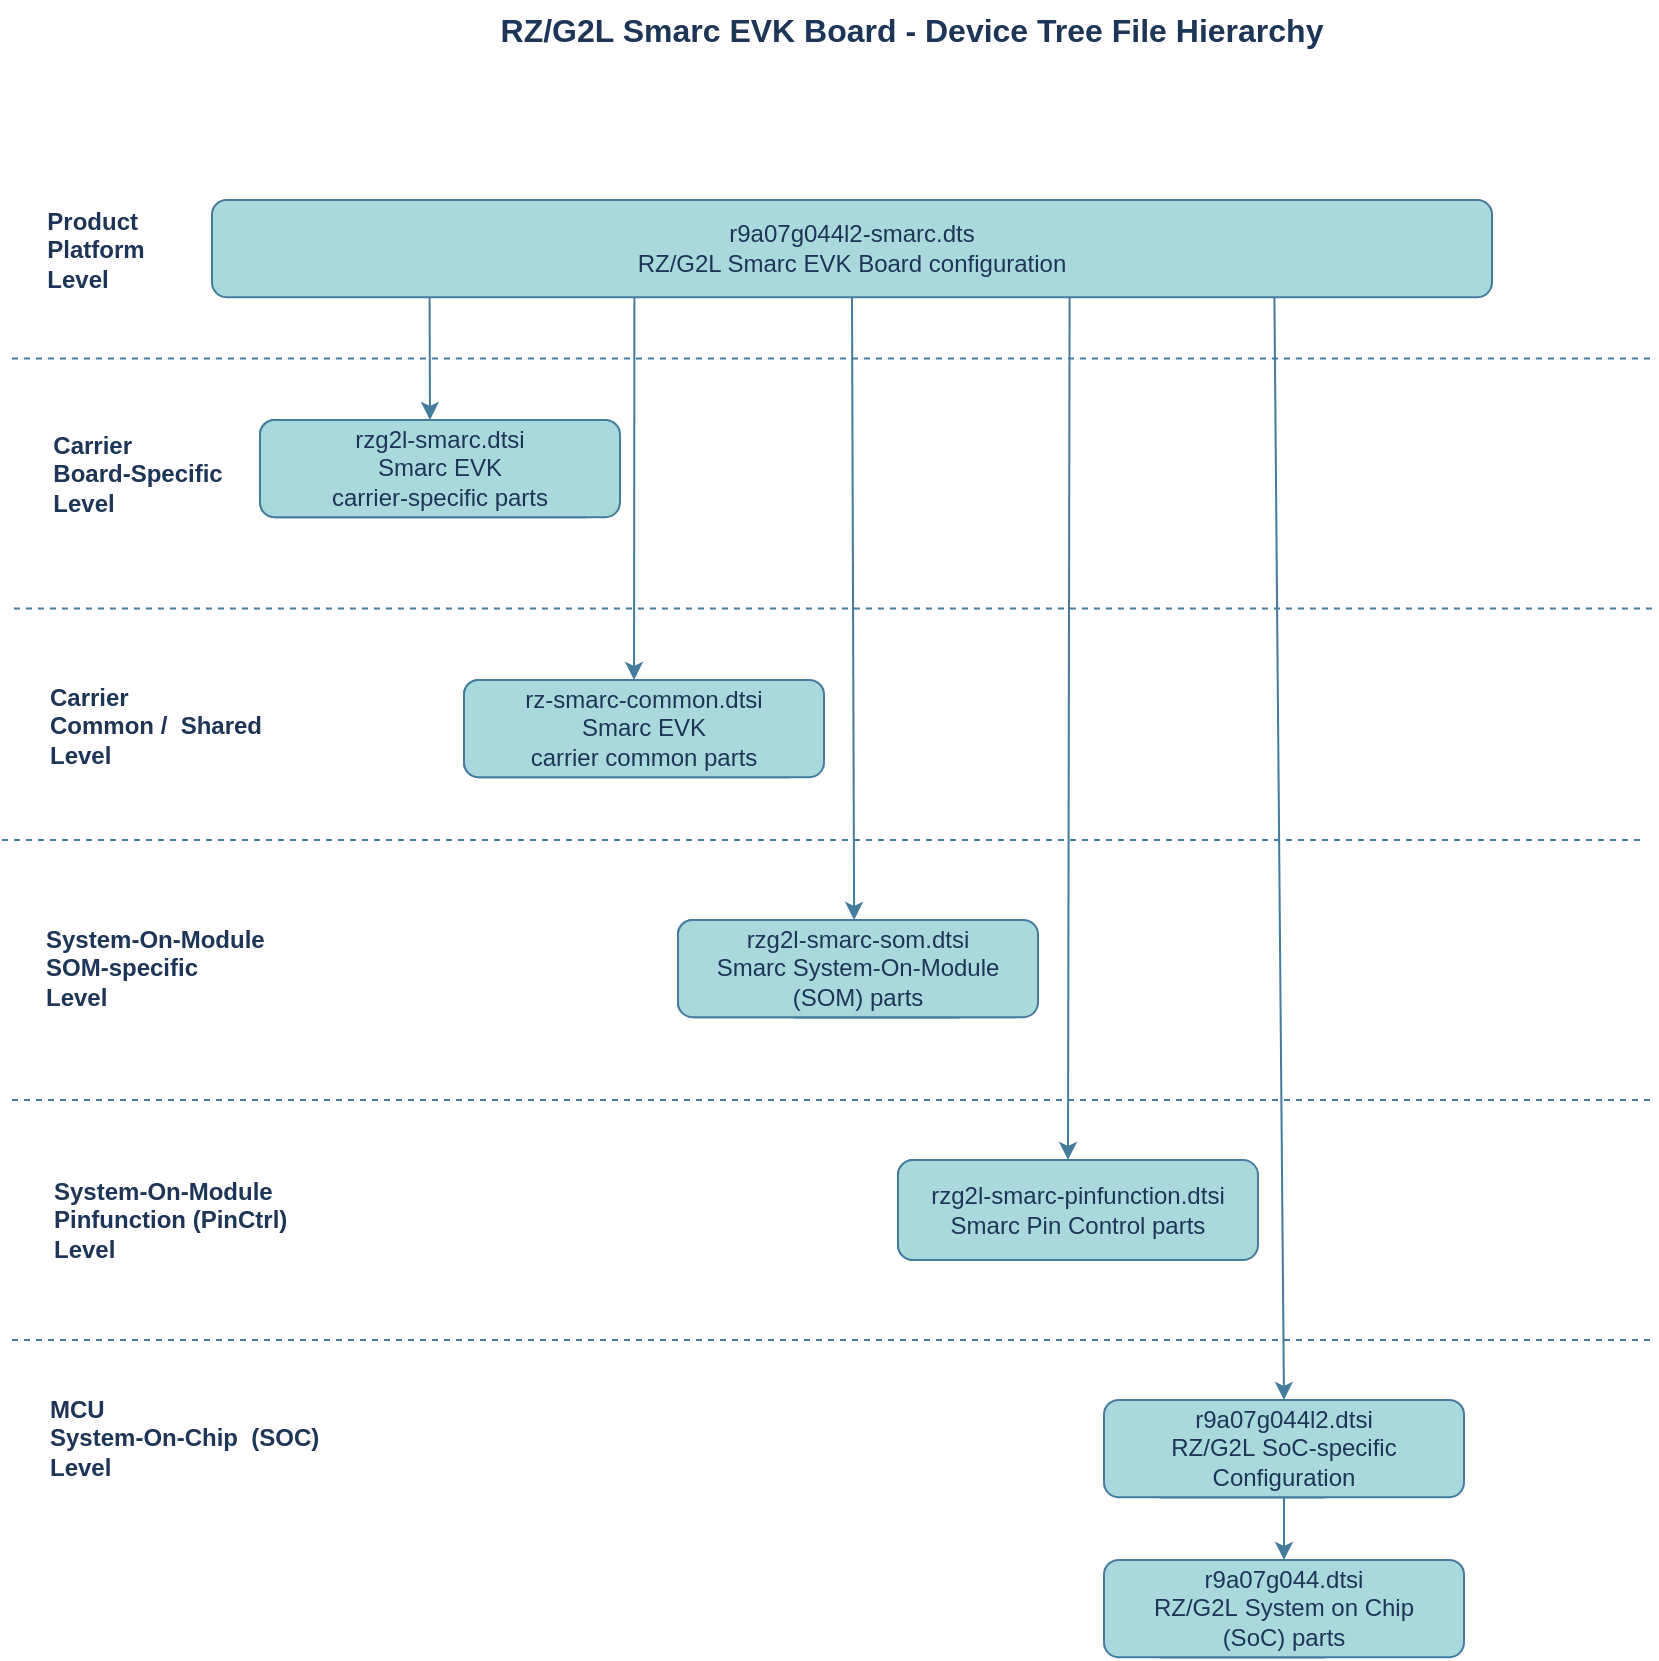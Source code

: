 <mxfile version="20.8.16" type="device"><diagram name="Page-1" id="b5b7bab2-c9e2-2cf4-8b2a-24fd1a2a6d21"><mxGraphModel dx="1418" dy="820" grid="1" gridSize="10" guides="1" tooltips="1" connect="1" arrows="1" fold="1" page="1" pageScale="1" pageWidth="850" pageHeight="1100" background="none" math="0" shadow="0"><root><mxCell id="0"/><mxCell id="1" parent="0"/><mxCell id="LKlJFI66Wuzhx_qRvwX_-3" value="" style="endArrow=none;dashed=1;html=1;rounded=0;labelBackgroundColor=none;strokeColor=#457B9D;fontColor=default;" parent="1" edge="1"><mxGeometry width="50" height="50" relative="1" as="geometry"><mxPoint x="20" y="239.23" as="sourcePoint"/><mxPoint x="840" y="239.23" as="targetPoint"/></mxGeometry></mxCell><mxCell id="LKlJFI66Wuzhx_qRvwX_-6" value="r9a07g044l2-smarc.dts&lt;br&gt;RZ/G2L Smarc EVK Board configuration" style="rounded=1;whiteSpace=wrap;html=1;points=[[0,0,0,0,0],[0,0.25,0,0,0],[0,0.49,0,0,0],[0,0.74,0,0,0],[0,1,0,0,0],[0.17,1,0,0,0],[0.25,0,0,0,0],[0.25,1,0,0,0],[0.33,1,0,0,0],[0.5,0,0,0,0],[0.5,1,0,0,0],[0.67,1,0,0,0],[0.75,0,0,0,0],[0.75,1,0,0,0],[0.83,1,0,0,0],[1,0,0,0,0],[1,0.25,0,0,0],[1,0.49,0,0,0],[1,0.74,0,0,0],[1,1,0,0,0]];labelBackgroundColor=none;fillColor=#A8DADC;strokeColor=#457B9D;fontColor=#1D3557;" parent="1" vertex="1"><mxGeometry x="120" y="160" width="640" height="48.58" as="geometry"/></mxCell><mxCell id="LKlJFI66Wuzhx_qRvwX_-8" value="rzG2L-smarc.dtsi&lt;br&gt;Smarc EVK &lt;br&gt;carrier-specific parts" style="rounded=1;whiteSpace=wrap;html=1;labelBackgroundColor=none;fillColor=#A8DADC;strokeColor=#457B9D;fontColor=#1D3557;" parent="1" vertex="1"><mxGeometry x="143.996" y="270" width="170" height="48.583" as="geometry"/></mxCell><mxCell id="LKlJFI66Wuzhx_qRvwX_-12" value="" style="endArrow=none;dashed=1;html=1;rounded=0;labelBackgroundColor=none;strokeColor=#457B9D;fontColor=default;" parent="1" edge="1"><mxGeometry width="50" height="50" relative="1" as="geometry"><mxPoint x="21" y="364.23" as="sourcePoint"/><mxPoint x="841" y="364.23" as="targetPoint"/></mxGeometry></mxCell><mxCell id="LKlJFI66Wuzhx_qRvwX_-13" value="rz-smarc-common.dtsi&lt;br&gt;Smarc EVK &lt;br&gt;carrier common parts" style="rounded=1;whiteSpace=wrap;html=1;labelBackgroundColor=none;fillColor=#A8DADC;strokeColor=#457B9D;fontColor=#1D3557;" parent="1" vertex="1"><mxGeometry x="246" y="400" width="170" height="48.58" as="geometry"/></mxCell><mxCell id="LKlJFI66Wuzhx_qRvwX_-14" value="" style="endArrow=none;dashed=1;html=1;rounded=0;labelBackgroundColor=none;strokeColor=#457B9D;fontColor=default;" parent="1" edge="1"><mxGeometry width="50" height="50" relative="1" as="geometry"><mxPoint x="15" y="480.0" as="sourcePoint"/><mxPoint x="835" y="480.0" as="targetPoint"/></mxGeometry></mxCell><mxCell id="LKlJFI66Wuzhx_qRvwX_-15" value="" style="rounded=1;whiteSpace=wrap;html=1;labelBackgroundColor=none;fillColor=#A8DADC;strokeColor=#457B9D;fontColor=#1D3557;" parent="1" vertex="1"><mxGeometry x="404.116" y="520" width="96.471" height="48.583" as="geometry"/></mxCell><mxCell id="LKlJFI66Wuzhx_qRvwX_-16" value="" style="rounded=1;whiteSpace=wrap;html=1;labelBackgroundColor=none;fillColor=#A8DADC;strokeColor=#457B9D;fontColor=#1D3557;" parent="1" vertex="1"><mxGeometry x="586.996" y="760" width="96.471" height="48.583" as="geometry"/></mxCell><mxCell id="LKlJFI66Wuzhx_qRvwX_-17" value="" style="rounded=1;whiteSpace=wrap;html=1;labelBackgroundColor=none;fillColor=#A8DADC;strokeColor=#457B9D;fontColor=#1D3557;" parent="1" vertex="1"><mxGeometry x="498" y="640" width="96.47" height="50" as="geometry"/></mxCell><mxCell id="LKlJFI66Wuzhx_qRvwX_-18" value="" style="rounded=1;whiteSpace=wrap;html=1;labelBackgroundColor=none;fillColor=#A8DADC;strokeColor=#457B9D;fontColor=#1D3557;" parent="1" vertex="1"><mxGeometry x="586.996" y="840" width="96.471" height="48.583" as="geometry"/></mxCell><mxCell id="LKlJFI66Wuzhx_qRvwX_-19" value="" style="endArrow=none;dashed=1;html=1;rounded=0;labelBackgroundColor=none;strokeColor=#457B9D;fontColor=default;" parent="1" edge="1"><mxGeometry width="50" height="50" relative="1" as="geometry"><mxPoint x="20" y="610.0" as="sourcePoint"/><mxPoint x="840" y="610.0" as="targetPoint"/></mxGeometry></mxCell><mxCell id="LKlJFI66Wuzhx_qRvwX_-20" value="" style="endArrow=none;dashed=1;html=1;rounded=0;labelBackgroundColor=none;strokeColor=#457B9D;fontColor=default;" parent="1" edge="1"><mxGeometry width="50" height="50" relative="1" as="geometry"><mxPoint x="20" y="730.0" as="sourcePoint"/><mxPoint x="840" y="730.0" as="targetPoint"/></mxGeometry></mxCell><mxCell id="LKlJFI66Wuzhx_qRvwX_-23" value="" style="endArrow=classic;html=1;rounded=0;exitX=0.17;exitY=1;exitDx=0;exitDy=0;exitPerimeter=0;labelBackgroundColor=none;strokeColor=#457B9D;fontColor=default;entryX=0.5;entryY=0;entryDx=0;entryDy=0;" parent="1" source="LKlJFI66Wuzhx_qRvwX_-6" target="LKlJFI66Wuzhx_qRvwX_-8" edge="1"><mxGeometry width="50" height="50" relative="1" as="geometry"><mxPoint x="220" y="220" as="sourcePoint"/><mxPoint x="280" y="180" as="targetPoint"/></mxGeometry></mxCell><mxCell id="LKlJFI66Wuzhx_qRvwX_-24" value="" style="endArrow=classic;html=1;rounded=0;exitX=0.33;exitY=1;exitDx=0;exitDy=0;exitPerimeter=0;labelBackgroundColor=none;strokeColor=#457B9D;fontColor=default;" parent="1" source="LKlJFI66Wuzhx_qRvwX_-6" target="LKlJFI66Wuzhx_qRvwX_-13" edge="1"><mxGeometry width="50" height="50" relative="1" as="geometry"><mxPoint x="351.029" y="208.581" as="sourcePoint"/><mxPoint x="345.431" y="288.6" as="targetPoint"/></mxGeometry></mxCell><mxCell id="LKlJFI66Wuzhx_qRvwX_-25" value="" style="endArrow=classic;html=1;rounded=0;entryX=0.5;entryY=0;entryDx=0;entryDy=0;exitX=0.5;exitY=1;exitDx=0;exitDy=0;exitPerimeter=0;labelBackgroundColor=none;strokeColor=#457B9D;fontColor=default;" parent="1" source="LKlJFI66Wuzhx_qRvwX_-6" target="LKlJFI66Wuzhx_qRvwX_-38" edge="1"><mxGeometry width="50" height="50" relative="1" as="geometry"><mxPoint x="430" y="220" as="sourcePoint"/><mxPoint x="358.546" y="410" as="targetPoint"/></mxGeometry></mxCell><mxCell id="LKlJFI66Wuzhx_qRvwX_-26" value="" style="endArrow=classic;html=1;rounded=0;entryX=0.5;entryY=0;entryDx=0;entryDy=0;exitX=0.67;exitY=1;exitDx=0;exitDy=0;exitPerimeter=0;labelBackgroundColor=none;strokeColor=#457B9D;fontColor=default;" parent="1" source="LKlJFI66Wuzhx_qRvwX_-6" target="LKlJFI66Wuzhx_qRvwX_-37" edge="1"><mxGeometry width="50" height="50" relative="1" as="geometry"><mxPoint x="538" y="260" as="sourcePoint"/><mxPoint x="454.701" y="530" as="targetPoint"/></mxGeometry></mxCell><mxCell id="LKlJFI66Wuzhx_qRvwX_-27" value="" style="endArrow=classic;html=1;rounded=0;exitX=0.83;exitY=1;exitDx=0;exitDy=0;exitPerimeter=0;labelBackgroundColor=none;strokeColor=#457B9D;fontColor=default;entryX=0.5;entryY=0;entryDx=0;entryDy=0;" parent="1" source="LKlJFI66Wuzhx_qRvwX_-6" target="LKlJFI66Wuzhx_qRvwX_-36" edge="1"><mxGeometry width="50" height="50" relative="1" as="geometry"><mxPoint x="556.754" y="215.325" as="sourcePoint"/><mxPoint x="548.231" y="660" as="targetPoint"/></mxGeometry></mxCell><mxCell id="LKlJFI66Wuzhx_qRvwX_-28" value="" style="endArrow=classic;html=1;rounded=0;entryX=0.5;entryY=0;entryDx=0;entryDy=0;exitX=0.5;exitY=1;exitDx=0;exitDy=0;labelBackgroundColor=none;strokeColor=#457B9D;fontColor=default;" parent="1" source="LKlJFI66Wuzhx_qRvwX_-36" target="LKlJFI66Wuzhx_qRvwX_-35" edge="1"><mxGeometry width="50" height="50" relative="1" as="geometry"><mxPoint x="648" y="810" as="sourcePoint"/><mxPoint x="658.377" y="770" as="targetPoint"/></mxGeometry></mxCell><mxCell id="LKlJFI66Wuzhx_qRvwX_-31" value="" style="rounded=1;whiteSpace=wrap;html=1;labelBackgroundColor=none;fillColor=#A8DADC;strokeColor=#457B9D;fontColor=#1D3557;" parent="1" vertex="1"><mxGeometry x="586.996" y="840" width="96.471" height="48.583" as="geometry"/></mxCell><mxCell id="LKlJFI66Wuzhx_qRvwX_-32" value="" style="rounded=1;whiteSpace=wrap;html=1;labelBackgroundColor=none;fillColor=#A8DADC;strokeColor=#457B9D;fontColor=#1D3557;" parent="1" vertex="1"><mxGeometry x="586.996" y="760" width="96.471" height="48.583" as="geometry"/></mxCell><mxCell id="LKlJFI66Wuzhx_qRvwX_-33" value="" style="rounded=1;whiteSpace=wrap;html=1;labelBackgroundColor=none;fillColor=#A8DADC;strokeColor=#457B9D;fontColor=#1D3557;" parent="1" vertex="1"><mxGeometry x="498" y="640" width="96.47" height="50" as="geometry"/></mxCell><mxCell id="LKlJFI66Wuzhx_qRvwX_-34" value="" style="rounded=1;whiteSpace=wrap;html=1;labelBackgroundColor=none;fillColor=#A8DADC;strokeColor=#457B9D;fontColor=#1D3557;" parent="1" vertex="1"><mxGeometry x="404.116" y="520" width="96.471" height="48.583" as="geometry"/></mxCell><mxCell id="LKlJFI66Wuzhx_qRvwX_-35" value="r9a07g044.dtsi&lt;br&gt;RZ/G2L&amp;nbsp;System on Chip &lt;br&gt;(SoC) parts" style="rounded=1;whiteSpace=wrap;html=1;labelBackgroundColor=none;fillColor=#A8DADC;strokeColor=#457B9D;fontColor=#1D3557;" parent="1" vertex="1"><mxGeometry x="565.996" y="840" width="180" height="48.583" as="geometry"/></mxCell><mxCell id="LKlJFI66Wuzhx_qRvwX_-36" value="r9a07g044l2.dtsi&lt;br&gt;RZ/G2L&amp;nbsp;SoC-specific Configuration" style="rounded=1;whiteSpace=wrap;html=1;labelBackgroundColor=none;fillColor=#A8DADC;strokeColor=#457B9D;fontColor=#1D3557;" parent="1" vertex="1"><mxGeometry x="565.996" y="760" width="180" height="48.583" as="geometry"/></mxCell><mxCell id="LKlJFI66Wuzhx_qRvwX_-37" value="rzv2l-smarc-pinfunction.dtsi&lt;br&gt;Smarc Pin Control parts" style="rounded=1;whiteSpace=wrap;html=1;labelBackgroundColor=none;fillColor=#A8DADC;strokeColor=#457B9D;fontColor=#1D3557;" parent="1" vertex="1"><mxGeometry x="463" y="640" width="170" height="50" as="geometry"/></mxCell><mxCell id="LKlJFI66Wuzhx_qRvwX_-38" value="rzv2l-smarc-som.dtsi&lt;br&gt;Smarc&amp;nbsp;&lt;br&gt;System-On-Module(SOM) parts" style="rounded=1;whiteSpace=wrap;html=1;labelBackgroundColor=none;fillColor=#A8DADC;strokeColor=#457B9D;fontColor=#1D3557;" parent="1" vertex="1"><mxGeometry x="353" y="520" width="176.12" height="48.58" as="geometry"/></mxCell><mxCell id="LKlJFI66Wuzhx_qRvwX_-41" value="&lt;font style=&quot;font-size: 16px;&quot;&gt;&lt;b&gt;RZ/G2L Smarc EVK Board - Device Tree File Hierarchy&lt;/b&gt;&lt;/font&gt;" style="text;html=1;strokeColor=none;fillColor=none;align=center;verticalAlign=middle;whiteSpace=wrap;rounded=0;fontColor=#1D3557;" parent="1" vertex="1"><mxGeometry x="250" y="60" width="440" height="30" as="geometry"/></mxCell><mxCell id="8Tc17CVMU_EGt30IMHXZ-1" value="rzg2l-smarc.dtsi&lt;br&gt;Smarc EVK &lt;br&gt;carrier-specific parts" style="rounded=1;whiteSpace=wrap;html=1;labelBackgroundColor=none;fillColor=#A8DADC;strokeColor=#457B9D;fontColor=#1D3557;" vertex="1" parent="1"><mxGeometry x="143.996" y="270" width="180" height="48.583" as="geometry"/></mxCell><mxCell id="8Tc17CVMU_EGt30IMHXZ-2" value="rz-smarc-common.dtsi&lt;br&gt;Smarc EVK &lt;br&gt;carrier common parts" style="rounded=1;whiteSpace=wrap;html=1;labelBackgroundColor=none;fillColor=#A8DADC;strokeColor=#457B9D;fontColor=#1D3557;" vertex="1" parent="1"><mxGeometry x="246" y="400" width="180" height="48.58" as="geometry"/></mxCell><mxCell id="8Tc17CVMU_EGt30IMHXZ-3" value="rzg2l-smarc-som.dtsi&lt;br&gt;Smarc&amp;nbsp;System-On-Module (SOM) parts" style="rounded=1;whiteSpace=wrap;html=1;labelBackgroundColor=none;fillColor=#A8DADC;strokeColor=#457B9D;fontColor=#1D3557;" vertex="1" parent="1"><mxGeometry x="353" y="520" width="180" height="48.58" as="geometry"/></mxCell><mxCell id="8Tc17CVMU_EGt30IMHXZ-4" value="rzg2l-smarc-pinfunction.dtsi&lt;br&gt;Smarc Pin Control parts" style="rounded=1;whiteSpace=wrap;html=1;labelBackgroundColor=none;fillColor=#A8DADC;strokeColor=#457B9D;fontColor=#1D3557;" vertex="1" parent="1"><mxGeometry x="463" y="640" width="180" height="50" as="geometry"/></mxCell><mxCell id="8Tc17CVMU_EGt30IMHXZ-5" value="&lt;div style=&quot;text-align: left;&quot;&gt;&lt;b style=&quot;background-color: initial;&quot;&gt;Product&lt;/b&gt;&lt;/div&gt;&lt;font size=&quot;1&quot; style=&quot;&quot;&gt;&lt;b style=&quot;font-size: 12px;&quot;&gt;Platform&lt;br&gt;&lt;div style=&quot;text-align: left;&quot;&gt;&lt;b style=&quot;background-color: initial;&quot;&gt;Level&lt;/b&gt;&lt;/div&gt;&lt;/b&gt;&lt;/font&gt;" style="text;html=1;strokeColor=none;fillColor=none;align=center;verticalAlign=middle;whiteSpace=wrap;rounded=0;fontColor=#1D3557;" vertex="1" parent="1"><mxGeometry x="14" y="170" width="96" height="30" as="geometry"/></mxCell><mxCell id="8Tc17CVMU_EGt30IMHXZ-6" value="&lt;div style=&quot;text-align: left;&quot;&gt;&lt;b&gt;Carrier &lt;br&gt;Board-Specific&lt;br&gt;Level&lt;/b&gt;&lt;/div&gt;" style="text;html=1;strokeColor=none;fillColor=none;align=center;verticalAlign=middle;whiteSpace=wrap;rounded=0;fontColor=#1D3557;" vertex="1" parent="1"><mxGeometry x="35" y="282" width="96" height="30" as="geometry"/></mxCell><mxCell id="8Tc17CVMU_EGt30IMHXZ-7" value="&lt;div style=&quot;text-align: left;&quot;&gt;&lt;b&gt;Carrier &lt;br&gt;Common /&amp;nbsp; Shared&lt;br&gt;Level&lt;/b&gt;&lt;/div&gt;" style="text;html=1;strokeColor=none;fillColor=none;align=center;verticalAlign=middle;whiteSpace=wrap;rounded=0;fontColor=#1D3557;" vertex="1" parent="1"><mxGeometry x="34" y="408" width="116" height="30" as="geometry"/></mxCell><mxCell id="8Tc17CVMU_EGt30IMHXZ-8" value="&lt;div style=&quot;text-align: left;&quot;&gt;&lt;b&gt;System-On-Module SOM-specific&lt;br&gt;Level&lt;/b&gt;&lt;/div&gt;" style="text;html=1;strokeColor=none;fillColor=none;align=center;verticalAlign=middle;whiteSpace=wrap;rounded=0;fontColor=#1D3557;" vertex="1" parent="1"><mxGeometry x="36" y="529" width="116" height="30" as="geometry"/></mxCell><mxCell id="8Tc17CVMU_EGt30IMHXZ-9" value="&lt;div style=&quot;&quot;&gt;&lt;b&gt;System-On-Module&amp;nbsp;&lt;br&gt;Pinfunction (PinCtrl)&lt;br&gt;Level&lt;/b&gt;&lt;/div&gt;" style="text;html=1;strokeColor=none;fillColor=none;align=left;verticalAlign=middle;whiteSpace=wrap;rounded=0;fontColor=#1D3557;" vertex="1" parent="1"><mxGeometry x="39" y="655" width="131" height="30" as="geometry"/></mxCell><mxCell id="8Tc17CVMU_EGt30IMHXZ-10" value="&lt;div style=&quot;&quot;&gt;&lt;b&gt;MCU&amp;nbsp;&lt;br&gt;System-On-Chip&amp;nbsp; (SOC)&lt;br&gt;Level&lt;/b&gt;&lt;/div&gt;" style="text;html=1;strokeColor=none;fillColor=none;align=left;verticalAlign=middle;whiteSpace=wrap;rounded=0;fontColor=#1D3557;" vertex="1" parent="1"><mxGeometry x="37" y="764" width="143" height="30" as="geometry"/></mxCell></root></mxGraphModel></diagram></mxfile>